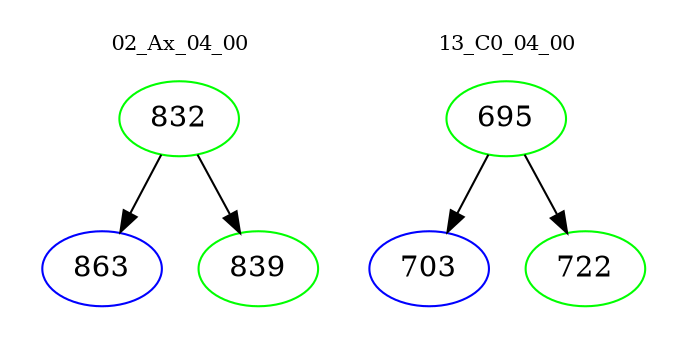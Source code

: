 digraph{
subgraph cluster_0 {
color = white
label = "02_Ax_04_00";
fontsize=10;
T0_832 [label="832", color="green"]
T0_832 -> T0_863 [color="black"]
T0_863 [label="863", color="blue"]
T0_832 -> T0_839 [color="black"]
T0_839 [label="839", color="green"]
}
subgraph cluster_1 {
color = white
label = "13_C0_04_00";
fontsize=10;
T1_695 [label="695", color="green"]
T1_695 -> T1_703 [color="black"]
T1_703 [label="703", color="blue"]
T1_695 -> T1_722 [color="black"]
T1_722 [label="722", color="green"]
}
}
